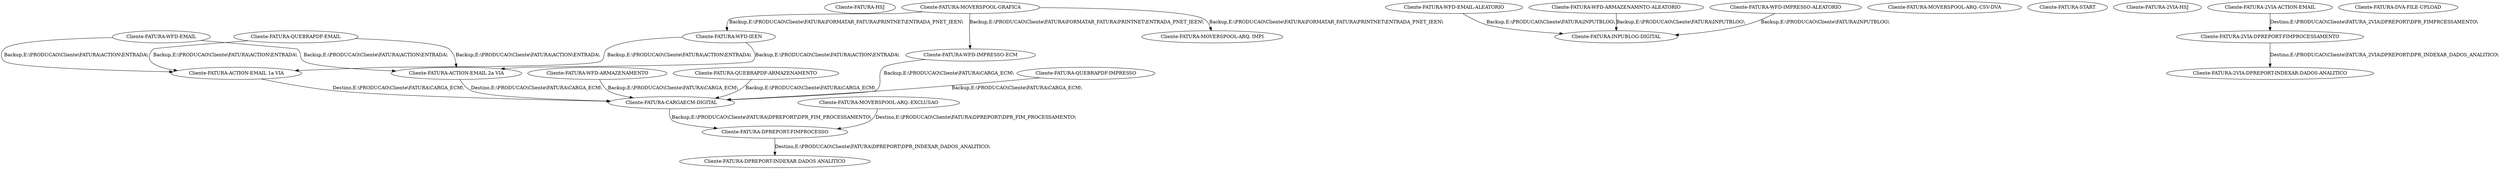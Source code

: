 digraph G {
  3036 [label="Cliente-FATURA-HSJ"];
  3037 [label="Cliente-FATURA-WFD-EMAIL"];
  3037 -> 3043 [label="Backup,E:\\PRODUCAO\\Cliente\\FATURA\\ACTION\\ENTRADA\\"];
  3037 -> 3064 [label="Backup,E:\\PRODUCAO\\Cliente\\FATURA\\ACTION\\ENTRADA\\"];
  3038 [label="Cliente-FATURA-WFD-EMAIL-ALEATORIO"];
  3038 -> 3044 [label="Backup,E:\\PRODUCAO\\Cliente\\FATURA\\INPUTBLOG\\"];
  3039 [label="Cliente-FATURA-WFD-ARMAZENAMENTO"];
  3039 -> 3045 [label="Backup,E:\\PRODUCAO\\Cliente\\FATURA\\CARGA_ECM\\"];
  3040 [label="Cliente-FATURA-WFD-ARMAZENAMNTO-ALEATORIO"];
  3040 -> 3044 [label="Backup,E:\\PRODUCAO\\Cliente\\FATURA\\INPUTBLOG\\"];
  3041 [label="Cliente-FATURA-QUEBRAPDF-EMAIL"];
  3041 -> 3043 [label="Backup,E:\\PRODUCAO\\Cliente\\FATURA\\ACTION\\ENTRADA\\"];
  3041 -> 3064 [label="Backup,E:\\PRODUCAO\\Cliente\\FATURA\\ACTION\\ENTRADA\\"];
  3042 [label="Cliente-FATURA-QUEBRAPDF-ARMAZENAMENTO"];
  3042 -> 3045 [label="Backup,E:\\PRODUCAO\\Cliente\\FATURA\\CARGA_ECM\\"];
  3043 [label="Cliente-FATURA-ACTION-EMAIL 1a VIA"];
  3043 -> 3045 [label="Destino,E:\\PRODUCAO\\Cliente\\FATURA\\CARGA_ECM\\"];
  3044 [label="Cliente-FATURA-INPUBLOG-DIGITAL"];
  3045 [label="Cliente-FATURA-CARGAECM-DIGITAL"];
  3045 -> 3046 [label="Backup,E:\\PRODUCAO\\Cliente\\FATURA\\DPREPORT\\DPR_FIM_PROCESSAMENTO\\"];
  3046 [label="Cliente-FATURA-DPREPORT-FIMPROCESSO"];
  3046 -> 3062 [label="Destino,E:\\PRODUCAO\\Cliente\\FATURA\\DPREPORT\\DPR_INDEXAR_DADOS_ANALITICO\\"];
  3048 [label="Cliente-FATURA-WFD-IMPRESSO-ALEATORIO"];
  3048 -> 3044 [label="Backup,E:\\PRODUCAO\\Cliente\\FATURA\\INPUTBLOG\\"];
  3049 [label="Cliente-FATURA-WFD-IEEN"];
  3049 -> 3043 [label="Backup,E:\\PRODUCAO\\Cliente\\FATURA\\ACTION\\ENTRADA\\"];
  3049 -> 3064 [label="Backup,E:\\PRODUCAO\\Cliente\\FATURA\\ACTION\\ENTRADA\\"];
  3050 [label="Cliente-FATURA-WFD-IMPRESSO-ECM"];
  3050 -> 3045 [label="Backup,E:\\PRODUCAO\\Cliente\\FATURA\\CARGA_ECM\\"];
  3051 [label="Cliente-FATURA-MOVERSPOOL-GRAFICA"];
  3051 -> 3049 [label="Backup,E:\\PRODUCAO\\Cliente\\FATURA\\FORMATAR_FATURA\\PRINTNET\\ENTRADA_PNET_IEEN\\"];
  3051 -> 3050 [label="Backup,E:\\PRODUCAO\\Cliente\\FATURA\\FORMATAR_FATURA\\PRINTNET\\ENTRADA_PNET_IEEN\\"];
  3051 -> 3052 [label="Backup,E:\\PRODUCAO\\Cliente\\FATURA\\FORMATAR_FATURA\\PRINTNET\\ENTRADA_PNET_IEEN\\"];
  3052 [label="Cliente-FATURA-MOVERSPOOL-ARQ. IMPI"];
  3053 [label="Cliente-FATURA-QUEBRAPDF-IMPRESSO"];
  3053 -> 3045 [label="Backup,E:\\PRODUCAO\\Cliente\\FATURA\\CARGA_ECM\\"];
  3054 [label="Cliente-FATURA-MOVERSPOOL-ARQ.-EXCLUSAO"];
  3054 -> 3046 [label="Destino,E:\\PRODUCAO\\Cliente\\FATURA\\DPREPORT\\DPR_FIM_PROCESSAMENTO\\"];
  3056 [label="Cliente-FATURA-MOVERSPOOL-ARQ.-CSV-DVA"];
  3057 [label="Cliente-FATURA-START"];
  3058 [label="Cliente-FATURA-2VIA-HSJ"];
  3059 [label="Cliente-FATURA-2VIA-ACTION-EMAIL"];
  3059 -> 3060 [label="Destino,E:\\PRODUCAO\\Cliente\\FATURA_2VIA\\DPREPORT\\DPR_FIMPRCESSAMENTO\\"];
  3060 [label="Cliente-FATURA-2VIA-DPREPORT-FIMPROCESSAMENTO"];
  3060 -> 3061 [label="Destino,E:\\PRODUCAO\\Cliente\\FATURA_2VIA\\DPREPORT\\DPR_INDEXAR_DADOS_ANALITICO\\"];
  3061 [label="Cliente-FATURA-2VIA-DPREPORT-INDEXAR-DADOS-ANALITICO"];
  3062 [label="Cliente-FATURA-DPREPORT-INDEXAR DADOS ANALITICO"];
  3063 [label="Cliente-FATURA-DVA-FILE-UPLOAD"];
  3064 [label="Cliente-FATURA-ACTION-EMAIL 2a VIA"];
  3064 -> 3045 [label="Destino,E:\\PRODUCAO\\Cliente\\FATURA\\CARGA_ECM\\"];
}

